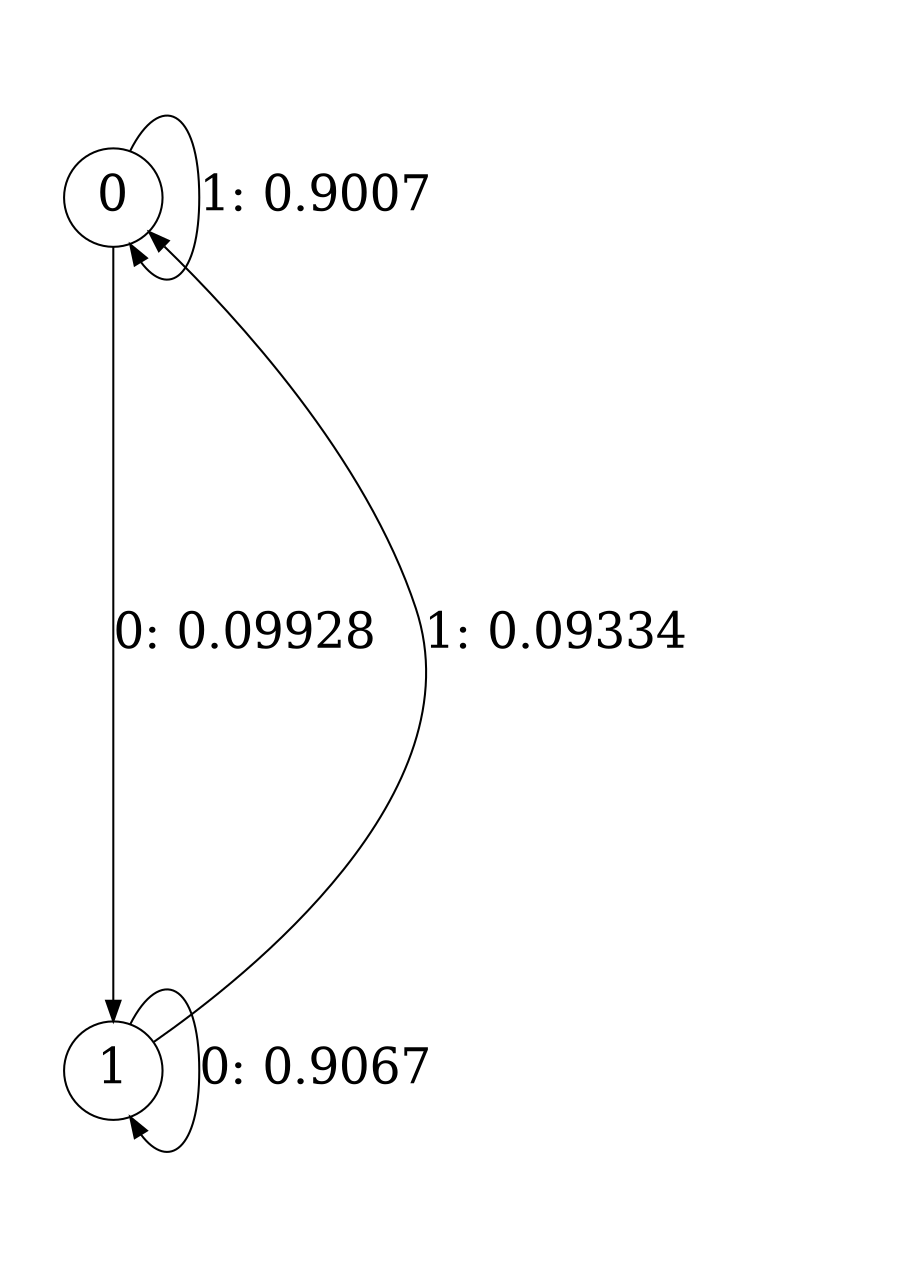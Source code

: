 digraph "ch1_face_source_L1" {
size = "6,8.5";
ratio = "fill";
node [shape = circle];
node [fontsize = 24];
edge [fontsize = 24];
0 -> 1 [label = "0: 0.09928  "];
0 -> 0 [label = "1: 0.9007   "];
1 -> 1 [label = "0: 0.9067   "];
1 -> 0 [label = "1: 0.09334  "];
}
